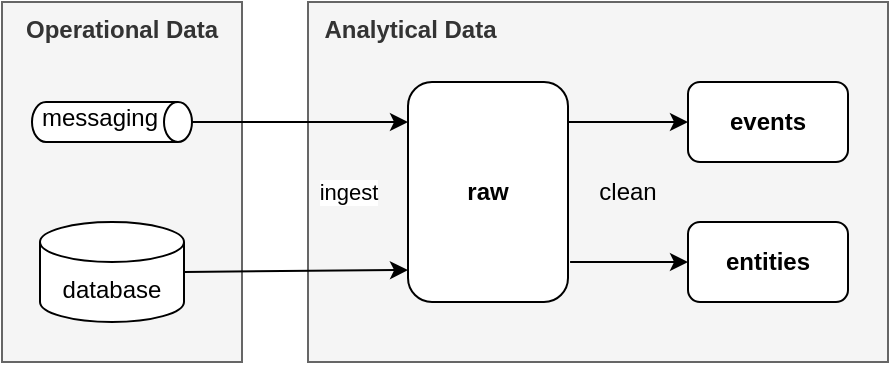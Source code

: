 <mxfile version="16.5.1" type="device"><diagram id="DWjpSvbVxY2pOprUcE6g" name="Page-1"><mxGraphModel dx="1106" dy="852" grid="1" gridSize="10" guides="1" tooltips="1" connect="1" arrows="1" fold="1" page="1" pageScale="1" pageWidth="827" pageHeight="1169" math="0" shadow="0"><root><mxCell id="0"/><mxCell id="1" parent="0"/><mxCell id="22" value="&amp;nbsp; Analytical Data" style="rounded=0;whiteSpace=wrap;html=1;fillColor=#F5F5F5;fontColor=#333333;strokeColor=#666666;fontStyle=1;verticalAlign=top;align=left;" parent="1" vertex="1"><mxGeometry x="270" y="230" width="290" height="180" as="geometry"/></mxCell><mxCell id="23" value="Operational Data" style="rounded=0;whiteSpace=wrap;html=1;fillColor=#f5f5f5;fontColor=#333333;strokeColor=#666666;fontStyle=1;verticalAlign=top;" parent="1" vertex="1"><mxGeometry x="117" y="230" width="120" height="180" as="geometry"/></mxCell><mxCell id="AsHQjoa6ET488TH-mFAR-46" style="rounded=0;orthogonalLoop=1;jettySize=auto;html=1;" parent="1" target="AsHQjoa6ET488TH-mFAR-44" edge="1"><mxGeometry relative="1" as="geometry"><mxPoint x="400" y="290" as="sourcePoint"/></mxGeometry></mxCell><mxCell id="AsHQjoa6ET488TH-mFAR-47" style="rounded=0;orthogonalLoop=1;jettySize=auto;html=1;entryX=0;entryY=0.5;entryDx=0;entryDy=0;exitX=1.013;exitY=0.818;exitDx=0;exitDy=0;exitPerimeter=0;" parent="1" source="AsHQjoa6ET488TH-mFAR-43" target="AsHQjoa6ET488TH-mFAR-45" edge="1"><mxGeometry relative="1" as="geometry"/></mxCell><mxCell id="AsHQjoa6ET488TH-mFAR-43" value="raw" style="rounded=1;whiteSpace=wrap;html=1;fontStyle=1" parent="1" vertex="1"><mxGeometry x="320" y="270" width="80" height="110" as="geometry"/></mxCell><mxCell id="AsHQjoa6ET488TH-mFAR-64" value="clean" style="text;html=1;strokeColor=none;fillColor=none;align=center;verticalAlign=middle;whiteSpace=wrap;rounded=0;" parent="1" vertex="1"><mxGeometry x="400" y="310" width="60" height="30" as="geometry"/></mxCell><mxCell id="AsHQjoa6ET488TH-mFAR-44" value="events" style="rounded=1;whiteSpace=wrap;html=1;fontStyle=1" parent="1" vertex="1"><mxGeometry x="460" y="270" width="80" height="40" as="geometry"/></mxCell><mxCell id="AsHQjoa6ET488TH-mFAR-45" value="entities" style="rounded=1;whiteSpace=wrap;html=1;fontStyle=1" parent="1" vertex="1"><mxGeometry x="460" y="340" width="80" height="40" as="geometry"/></mxCell><mxCell id="36" value="database" style="shape=cylinder3;whiteSpace=wrap;html=1;boundedLbl=1;backgroundOutline=1;size=10;verticalAlign=top;" parent="1" vertex="1"><mxGeometry x="136" y="340" width="72" height="50" as="geometry"/></mxCell><mxCell id="37" value="" style="shape=cylinder3;whiteSpace=wrap;html=1;boundedLbl=1;backgroundOutline=1;size=7;verticalAlign=top;rotation=90;" parent="1" vertex="1"><mxGeometry x="162" y="250" width="20" height="80" as="geometry"/></mxCell><mxCell id="21" value="" style="rounded=0;orthogonalLoop=1;jettySize=auto;html=1;startArrow=classic;startFill=1;endArrow=none;endFill=0;entryX=0.5;entryY=0;entryDx=0;entryDy=0;entryPerimeter=0;" parent="1" target="37" edge="1"><mxGeometry relative="1" as="geometry"><mxPoint x="320" y="290" as="sourcePoint"/></mxGeometry></mxCell><mxCell id="35" value="ingest" style="edgeLabel;html=1;align=center;verticalAlign=middle;resizable=0;points=[];" parent="21" vertex="1" connectable="0"><mxGeometry x="-0.071" y="2" relative="1" as="geometry"><mxPoint x="20" y="33" as="offset"/></mxGeometry></mxCell><mxCell id="38" value="" style="rounded=0;orthogonalLoop=1;jettySize=auto;html=1;startArrow=classic;startFill=1;endArrow=none;endFill=0;entryX=1;entryY=0.5;entryDx=0;entryDy=0;entryPerimeter=0;" parent="1" target="36" edge="1"><mxGeometry relative="1" as="geometry"><mxPoint x="320" y="364" as="sourcePoint"/><mxPoint x="217" y="320" as="targetPoint"/></mxGeometry></mxCell><mxCell id="40" value="messaging" style="text;html=1;strokeColor=none;fillColor=none;align=center;verticalAlign=middle;whiteSpace=wrap;rounded=0;" parent="1" vertex="1"><mxGeometry x="136" y="273" width="60" height="30" as="geometry"/></mxCell></root></mxGraphModel></diagram></mxfile>